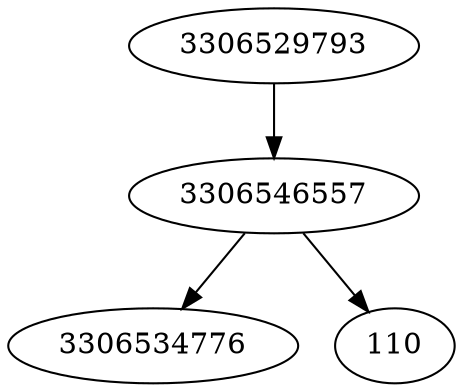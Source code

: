 strict digraph  {
3306534776;
3306529793;
3306546557;
110;
3306529793 -> 3306546557;
3306546557 -> 3306534776;
3306546557 -> 110;
}
